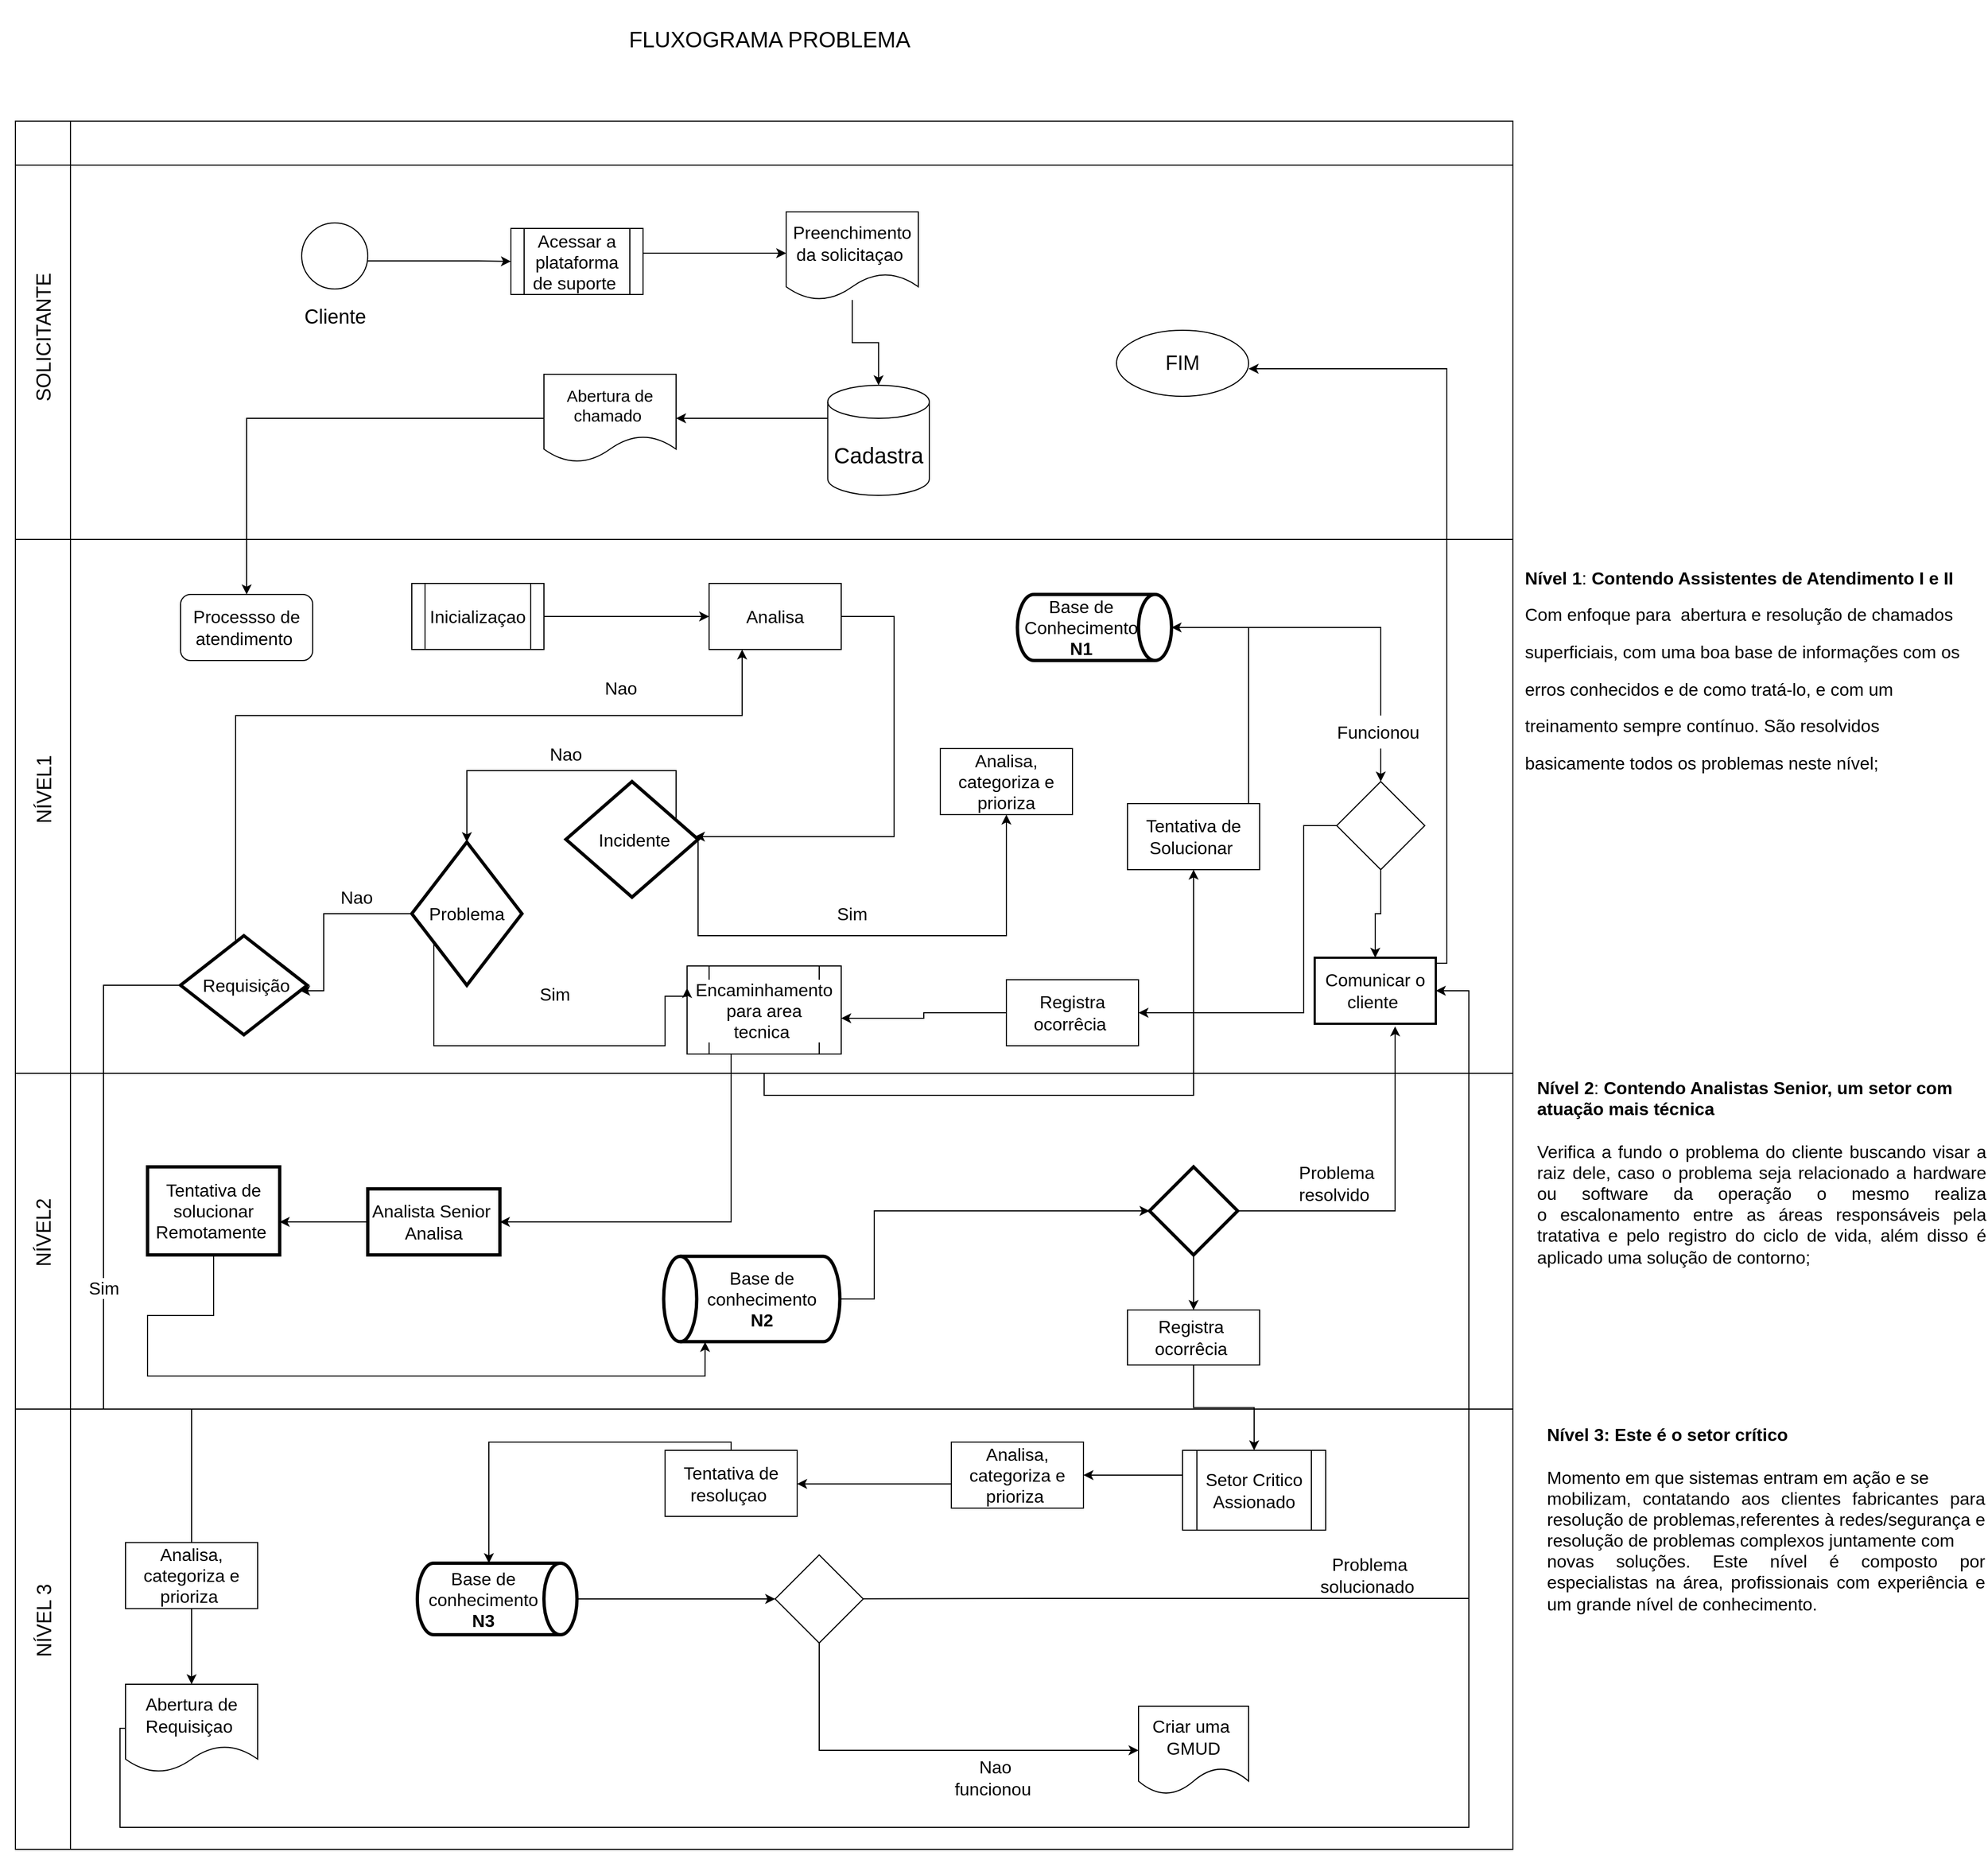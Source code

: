 <mxfile version="20.5.3" type="device"><diagram id="IO46P29-B5L0QZQszHgT" name="Page-1"><mxGraphModel dx="2433" dy="596" grid="1" gridSize="10" guides="1" tooltips="1" connect="1" arrows="1" fold="1" page="1" pageScale="1" pageWidth="850" pageHeight="1100" math="0" shadow="0"><root><mxCell id="0"/><mxCell id="1" parent="0"/><mxCell id="610StxfShc4R6V3M3l-T-166" value="" style="shape=internalStorage;whiteSpace=wrap;html=1;backgroundOutline=1;labelBackgroundColor=none;strokeColor=#000000;strokeWidth=1;fontSize=16;fontColor=#000000;dx=50;dy=0;" parent="1" vertex="1"><mxGeometry x="-190" y="1320" width="1360" height="400" as="geometry"/></mxCell><mxCell id="610StxfShc4R6V3M3l-T-135" value="" style="shape=internalStorage;whiteSpace=wrap;html=1;backgroundOutline=1;labelBackgroundColor=none;strokeColor=#000000;strokeWidth=1;fontSize=16;fontColor=#000000;dx=50;dy=5;" parent="1" vertex="1"><mxGeometry x="-190" y="1005" width="1360" height="315" as="geometry"/></mxCell><mxCell id="610StxfShc4R6V3M3l-T-103" value="" style="shape=internalStorage;whiteSpace=wrap;html=1;backgroundOutline=1;labelBackgroundColor=none;strokeColor=#000000;strokeWidth=1;fontSize=16;fontColor=#000000;dx=50;dy=10;" parent="1" vertex="1"><mxGeometry x="-190" y="500" width="1360" height="515" as="geometry"/></mxCell><mxCell id="610StxfShc4R6V3M3l-T-14" value="" style="shape=internalStorage;whiteSpace=wrap;html=1;backgroundOutline=1;fontSize=16;dx=50;dy=40;" parent="1" vertex="1"><mxGeometry x="-190" y="150" width="1360" height="380" as="geometry"/></mxCell><mxCell id="auf8ve7cIlDrlHribep4-75" style="edgeStyle=orthogonalEdgeStyle;rounded=0;orthogonalLoop=1;jettySize=auto;html=1;fontSize=20;" parent="1" source="auf8ve7cIlDrlHribep4-1" edge="1"><mxGeometry relative="1" as="geometry"><Array as="points"><mxPoint x="230" y="277"/><mxPoint x="230" y="277"/></Array><mxPoint x="260" y="277.5" as="targetPoint"/></mxGeometry></mxCell><mxCell id="auf8ve7cIlDrlHribep4-1" value="" style="ellipse;whiteSpace=wrap;html=1;aspect=fixed;fillColor=none;fontColor=#ffffff;strokeColor=#000000;" parent="1" vertex="1"><mxGeometry x="70" y="242.5" width="60" height="60" as="geometry"/></mxCell><mxCell id="auf8ve7cIlDrlHribep4-13" style="edgeStyle=orthogonalEdgeStyle;rounded=0;orthogonalLoop=1;jettySize=auto;html=1;fontSize=20;" parent="1" edge="1"><mxGeometry relative="1" as="geometry"><mxPoint x="510" y="270" as="targetPoint"/><mxPoint x="380" y="270" as="sourcePoint"/></mxGeometry></mxCell><mxCell id="auf8ve7cIlDrlHribep4-31" value="&lt;br&gt;" style="text;html=1;strokeColor=none;fillColor=none;align=center;verticalAlign=middle;whiteSpace=wrap;rounded=0;fontSize=20;" parent="1" vertex="1"><mxGeometry x="570" y="400" width="60" height="30" as="geometry"/></mxCell><mxCell id="auf8ve7cIlDrlHribep4-32" value="FLUXOGRAMA PROBLEMA" style="text;html=1;strokeColor=none;fillColor=none;align=center;verticalAlign=middle;whiteSpace=wrap;rounded=0;fontSize=20;" parent="1" vertex="1"><mxGeometry x="310" y="40" width="370" height="70" as="geometry"/></mxCell><mxCell id="610StxfShc4R6V3M3l-T-8" style="edgeStyle=orthogonalEdgeStyle;rounded=0;orthogonalLoop=1;jettySize=auto;html=1;" parent="1" source="auf8ve7cIlDrlHribep4-39" target="610StxfShc4R6V3M3l-T-9" edge="1"><mxGeometry relative="1" as="geometry"><mxPoint x="350" y="420" as="targetPoint"/><Array as="points"><mxPoint x="530" y="420"/><mxPoint x="530" y="420"/></Array></mxGeometry></mxCell><mxCell id="auf8ve7cIlDrlHribep4-39" value="Cadastra" style="shape=cylinder3;whiteSpace=wrap;html=1;boundedLbl=1;backgroundOutline=1;size=15;fontSize=20;" parent="1" vertex="1"><mxGeometry x="547.76" y="390" width="92.24" height="100" as="geometry"/></mxCell><mxCell id="auf8ve7cIlDrlHribep4-78" value="&lt;font style=&quot;font-size: 18px;&quot;&gt;SOLICITANTE&lt;/font&gt;" style="text;html=1;strokeColor=none;fillColor=none;align=center;verticalAlign=middle;whiteSpace=wrap;rounded=0;fontSize=22;rotation=-90;" parent="1" vertex="1"><mxGeometry x="-270" y="307.5" width="210" height="77.5" as="geometry"/></mxCell><mxCell id="auf8ve7cIlDrlHribep4-80" value="&lt;font style=&quot;font-size: 18px;&quot;&gt;NÍVEL1&lt;/font&gt;" style="text;html=1;strokeColor=none;fillColor=none;align=center;verticalAlign=middle;whiteSpace=wrap;rounded=0;fontSize=20;rotation=-90;" parent="1" vertex="1"><mxGeometry x="-387.5" y="737.5" width="445" height="40" as="geometry"/></mxCell><mxCell id="610StxfShc4R6V3M3l-T-1" value="&lt;font style=&quot;font-size: 18px;&quot;&gt;Cliente&lt;/font&gt;" style="text;html=1;strokeColor=none;fillColor=none;align=center;verticalAlign=middle;whiteSpace=wrap;rounded=0;" parent="1" vertex="1"><mxGeometry x="57.5" y="307.5" width="85" height="40" as="geometry"/></mxCell><mxCell id="610StxfShc4R6V3M3l-T-2" value="&lt;font style=&quot;font-size: 16px;&quot;&gt;Acessar a plataforma de suporte&amp;nbsp;&lt;/font&gt;" style="shape=process;whiteSpace=wrap;html=1;backgroundOutline=1;" parent="1" vertex="1"><mxGeometry x="260" y="247.5" width="120" height="60" as="geometry"/></mxCell><mxCell id="610StxfShc4R6V3M3l-T-20" style="edgeStyle=orthogonalEdgeStyle;rounded=0;orthogonalLoop=1;jettySize=auto;html=1;fontSize=16;" parent="1" source="610StxfShc4R6V3M3l-T-3" target="auf8ve7cIlDrlHribep4-39" edge="1"><mxGeometry relative="1" as="geometry"/></mxCell><mxCell id="610StxfShc4R6V3M3l-T-3" value="&lt;font style=&quot;font-size: 16px;&quot;&gt;Preenchimento da solicitaçao&amp;nbsp;&lt;/font&gt;" style="shape=document;whiteSpace=wrap;html=1;boundedLbl=1;" parent="1" vertex="1"><mxGeometry x="510" y="232.5" width="120" height="80" as="geometry"/></mxCell><mxCell id="610StxfShc4R6V3M3l-T-10" style="edgeStyle=orthogonalEdgeStyle;rounded=0;orthogonalLoop=1;jettySize=auto;html=1;" parent="1" source="610StxfShc4R6V3M3l-T-9" target="610StxfShc4R6V3M3l-T-11" edge="1"><mxGeometry relative="1" as="geometry"><mxPoint x="160" y="480" as="targetPoint"/></mxGeometry></mxCell><mxCell id="610StxfShc4R6V3M3l-T-9" value="&lt;font style=&quot;font-size: 15px;&quot;&gt;Abertura de chamado&amp;nbsp;&lt;/font&gt;" style="shape=document;whiteSpace=wrap;html=1;boundedLbl=1;" parent="1" vertex="1"><mxGeometry x="290" y="380" width="120" height="80" as="geometry"/></mxCell><mxCell id="610StxfShc4R6V3M3l-T-11" value="&lt;font style=&quot;font-size: 16px;&quot;&gt;Processso de atendimento&amp;nbsp;&lt;/font&gt;" style="rounded=1;whiteSpace=wrap;html=1;" parent="1" vertex="1"><mxGeometry x="-40" y="580" width="120" height="60" as="geometry"/></mxCell><mxCell id="610StxfShc4R6V3M3l-T-59" style="edgeStyle=orthogonalEdgeStyle;rounded=0;orthogonalLoop=1;jettySize=auto;html=1;fontSize=16;fontColor=#000000;" parent="1" source="610StxfShc4R6V3M3l-T-21" edge="1"><mxGeometry relative="1" as="geometry"><mxPoint x="440" y="600" as="targetPoint"/></mxGeometry></mxCell><mxCell id="610StxfShc4R6V3M3l-T-21" value="Inicializaçao" style="shape=process;whiteSpace=wrap;html=1;backgroundOutline=1;fontSize=16;" parent="1" vertex="1"><mxGeometry x="170" y="570" width="120" height="60" as="geometry"/></mxCell><mxCell id="610StxfShc4R6V3M3l-T-29" style="edgeStyle=orthogonalEdgeStyle;rounded=0;orthogonalLoop=1;jettySize=auto;html=1;fontSize=16;" parent="1" source="610StxfShc4R6V3M3l-T-23" target="610StxfShc4R6V3M3l-T-25" edge="1"><mxGeometry relative="1" as="geometry"><mxPoint x="608" y="740" as="targetPoint"/><Array as="points"><mxPoint x="608" y="600"/><mxPoint x="608" y="800"/></Array></mxGeometry></mxCell><mxCell id="610StxfShc4R6V3M3l-T-23" value="Analisa" style="rounded=0;whiteSpace=wrap;html=1;fontSize=16;" parent="1" vertex="1"><mxGeometry x="440" y="570" width="120" height="60" as="geometry"/></mxCell><mxCell id="610StxfShc4R6V3M3l-T-61" style="edgeStyle=orthogonalEdgeStyle;rounded=0;orthogonalLoop=1;jettySize=auto;html=1;fontSize=16;fontColor=#000000;" parent="1" source="610StxfShc4R6V3M3l-T-25" target="610StxfShc4R6V3M3l-T-37" edge="1"><mxGeometry relative="1" as="geometry"><mxPoint x="460" y="940" as="targetPoint"/><Array as="points"><mxPoint x="430" y="890"/><mxPoint x="710" y="890"/></Array></mxGeometry></mxCell><mxCell id="610StxfShc4R6V3M3l-T-93" style="edgeStyle=orthogonalEdgeStyle;rounded=0;orthogonalLoop=1;jettySize=auto;html=1;fontSize=16;fontColor=#000000;" parent="1" source="610StxfShc4R6V3M3l-T-25" target="610StxfShc4R6V3M3l-T-90" edge="1"><mxGeometry relative="1" as="geometry"><mxPoint x="240" y="770" as="targetPoint"/><Array as="points"><mxPoint x="410" y="740"/><mxPoint x="220" y="740"/></Array></mxGeometry></mxCell><mxCell id="610StxfShc4R6V3M3l-T-25" value="&amp;nbsp;Incidente" style="rhombus;whiteSpace=wrap;html=1;fontSize=16;strokeWidth=3;" parent="1" vertex="1"><mxGeometry x="310" y="750" width="120" height="105" as="geometry"/></mxCell><mxCell id="610StxfShc4R6V3M3l-T-31" style="edgeStyle=orthogonalEdgeStyle;rounded=0;orthogonalLoop=1;jettySize=auto;html=1;fontSize=16;entryX=0.25;entryY=1;entryDx=0;entryDy=0;startArrow=none;" parent="1" source="610StxfShc4R6V3M3l-T-27" target="610StxfShc4R6V3M3l-T-23" edge="1"><mxGeometry relative="1" as="geometry"><mxPoint x="580" y="660" as="targetPoint"/><mxPoint x="60" y="890" as="sourcePoint"/><Array as="points"><mxPoint x="10" y="690"/><mxPoint x="470" y="690"/></Array></mxGeometry></mxCell><mxCell id="610StxfShc4R6V3M3l-T-33" value="Nao" style="text;html=1;strokeColor=none;fillColor=none;align=center;verticalAlign=middle;whiteSpace=wrap;rounded=0;strokeWidth=3;fontSize=16;" parent="1" vertex="1"><mxGeometry x="330" y="650" width="60" height="30" as="geometry"/></mxCell><mxCell id="610StxfShc4R6V3M3l-T-35" value="Sim" style="text;html=1;strokeColor=none;fillColor=none;align=center;verticalAlign=middle;whiteSpace=wrap;rounded=0;strokeWidth=3;fontSize=16;" parent="1" vertex="1"><mxGeometry x="540" y="855" width="60" height="30" as="geometry"/></mxCell><mxCell id="610StxfShc4R6V3M3l-T-45" style="edgeStyle=orthogonalEdgeStyle;rounded=0;orthogonalLoop=1;jettySize=auto;html=1;fontSize=16;startArrow=none;" parent="1" source="610StxfShc4R6V3M3l-T-103" target="610StxfShc4R6V3M3l-T-39" edge="1"><mxGeometry relative="1" as="geometry"/></mxCell><mxCell id="610StxfShc4R6V3M3l-T-37" value="Analisa, categoriza e prioriza" style="rounded=0;whiteSpace=wrap;html=1;strokeColor=#000000;strokeWidth=1;fontSize=16;" parent="1" vertex="1"><mxGeometry x="650" y="720" width="120" height="60" as="geometry"/></mxCell><mxCell id="610StxfShc4R6V3M3l-T-46" style="edgeStyle=orthogonalEdgeStyle;rounded=0;orthogonalLoop=1;jettySize=auto;html=1;fontSize=16;" parent="1" source="610StxfShc4R6V3M3l-T-39" target="610StxfShc4R6V3M3l-T-41" edge="1"><mxGeometry relative="1" as="geometry"><Array as="points"><mxPoint x="930" y="650"/><mxPoint x="930" y="650"/></Array></mxGeometry></mxCell><mxCell id="610StxfShc4R6V3M3l-T-39" value="Tentativa de Solucionar&amp;nbsp;" style="rounded=0;whiteSpace=wrap;html=1;strokeColor=#000000;strokeWidth=1;fontSize=16;" parent="1" vertex="1"><mxGeometry x="820" y="770" width="120" height="60" as="geometry"/></mxCell><mxCell id="610StxfShc4R6V3M3l-T-48" style="edgeStyle=orthogonalEdgeStyle;rounded=0;orthogonalLoop=1;jettySize=auto;html=1;fontSize=16;startArrow=none;" parent="1" source="610StxfShc4R6V3M3l-T-53" target="610StxfShc4R6V3M3l-T-49" edge="1"><mxGeometry relative="1" as="geometry"><mxPoint x="1010" y="830" as="targetPoint"/></mxGeometry></mxCell><mxCell id="610StxfShc4R6V3M3l-T-41" value="Base de Conhecimento &lt;b&gt;N1&lt;/b&gt;" style="shape=cylinder3;whiteSpace=wrap;html=1;boundedLbl=1;backgroundOutline=1;size=15;strokeColor=#000000;strokeWidth=3;fontSize=16;direction=south;" parent="1" vertex="1"><mxGeometry x="720" y="580" width="140" height="60" as="geometry"/></mxCell><mxCell id="610StxfShc4R6V3M3l-T-44" style="edgeStyle=orthogonalEdgeStyle;rounded=0;orthogonalLoop=1;jettySize=auto;html=1;exitX=1;exitY=0.5;exitDx=0;exitDy=0;exitPerimeter=0;fontSize=16;" parent="1" source="610StxfShc4R6V3M3l-T-41" target="610StxfShc4R6V3M3l-T-41" edge="1"><mxGeometry relative="1" as="geometry"/></mxCell><mxCell id="610StxfShc4R6V3M3l-T-69" style="edgeStyle=orthogonalEdgeStyle;rounded=0;orthogonalLoop=1;jettySize=auto;html=1;fontSize=16;fontColor=#000000;" parent="1" source="610StxfShc4R6V3M3l-T-49" target="610StxfShc4R6V3M3l-T-68" edge="1"><mxGeometry relative="1" as="geometry"/></mxCell><mxCell id="610StxfShc4R6V3M3l-T-71" style="edgeStyle=orthogonalEdgeStyle;rounded=0;orthogonalLoop=1;jettySize=auto;html=1;fontSize=16;fontColor=#000000;" parent="1" source="610StxfShc4R6V3M3l-T-49" edge="1"><mxGeometry relative="1" as="geometry"><mxPoint x="830" y="960" as="targetPoint"/><Array as="points"><mxPoint x="980" y="790"/><mxPoint x="980" y="960"/></Array></mxGeometry></mxCell><mxCell id="610StxfShc4R6V3M3l-T-49" value="" style="rhombus;whiteSpace=wrap;html=1;strokeColor=#000000;strokeWidth=1;fontSize=16;" parent="1" vertex="1"><mxGeometry x="1010" y="750" width="80" height="80" as="geometry"/></mxCell><mxCell id="610StxfShc4R6V3M3l-T-53" value="Funcionou&amp;nbsp;" style="text;html=1;strokeColor=none;fillColor=none;align=center;verticalAlign=middle;whiteSpace=wrap;rounded=0;labelBackgroundColor=#FFFFFF;strokeWidth=1;fontSize=16;fontColor=#000000;" parent="1" vertex="1"><mxGeometry x="1020" y="690" width="60" height="30" as="geometry"/></mxCell><mxCell id="610StxfShc4R6V3M3l-T-54" value="" style="edgeStyle=orthogonalEdgeStyle;rounded=0;orthogonalLoop=1;jettySize=auto;html=1;fontSize=16;endArrow=none;" parent="1" source="610StxfShc4R6V3M3l-T-41" target="610StxfShc4R6V3M3l-T-53" edge="1"><mxGeometry relative="1" as="geometry"><mxPoint x="1050" y="750" as="targetPoint"/><mxPoint x="1000" y="580" as="sourcePoint"/></mxGeometry></mxCell><mxCell id="610StxfShc4R6V3M3l-T-60" style="edgeStyle=orthogonalEdgeStyle;rounded=0;orthogonalLoop=1;jettySize=auto;html=1;exitX=0.5;exitY=1;exitDx=0;exitDy=0;fontSize=16;fontColor=#000000;" parent="1" source="610StxfShc4R6V3M3l-T-39" target="610StxfShc4R6V3M3l-T-39" edge="1"><mxGeometry relative="1" as="geometry"/></mxCell><mxCell id="610StxfShc4R6V3M3l-T-70" style="edgeStyle=orthogonalEdgeStyle;rounded=0;orthogonalLoop=1;jettySize=auto;html=1;fontSize=16;fontColor=#000000;entryX=1;entryY=0.75;entryDx=0;entryDy=0;" parent="1" source="610StxfShc4R6V3M3l-T-68" edge="1"><mxGeometry relative="1" as="geometry"><mxPoint x="930" y="375" as="targetPoint"/><Array as="points"><mxPoint x="1110" y="915"/><mxPoint x="1110" y="375"/></Array></mxGeometry></mxCell><mxCell id="610StxfShc4R6V3M3l-T-68" value="Comunicar o cliente&amp;nbsp;" style="rounded=0;whiteSpace=wrap;html=1;labelBackgroundColor=#FFFFFF;strokeColor=#000000;strokeWidth=2;fontSize=16;fontColor=#000000;" parent="1" vertex="1"><mxGeometry x="990" y="910" width="110" height="60" as="geometry"/></mxCell><mxCell id="610StxfShc4R6V3M3l-T-76" style="edgeStyle=orthogonalEdgeStyle;rounded=0;orthogonalLoop=1;jettySize=auto;html=1;fontSize=16;fontColor=#000000;" parent="1" source="610StxfShc4R6V3M3l-T-75" target="610StxfShc4R6V3M3l-T-77" edge="1"><mxGeometry relative="1" as="geometry"><mxPoint x="490" y="960" as="targetPoint"/><Array as="points"><mxPoint x="635" y="960"/><mxPoint x="635" y="965"/></Array></mxGeometry></mxCell><mxCell id="610StxfShc4R6V3M3l-T-75" value="Registra ocorrêcia&amp;nbsp;" style="rounded=0;whiteSpace=wrap;html=1;labelBackgroundColor=#FFFFFF;strokeColor=#000000;strokeWidth=1;fontSize=16;fontColor=#000000;" parent="1" vertex="1"><mxGeometry x="710" y="930" width="120" height="60" as="geometry"/></mxCell><mxCell id="610StxfShc4R6V3M3l-T-85" style="edgeStyle=orthogonalEdgeStyle;rounded=0;orthogonalLoop=1;jettySize=auto;html=1;fontSize=16;fontColor=#000000;" parent="1" source="610StxfShc4R6V3M3l-T-77" target="610StxfShc4R6V3M3l-T-86" edge="1"><mxGeometry relative="1" as="geometry"><mxPoint x="190" y="1140" as="targetPoint"/><Array as="points"><mxPoint x="460" y="1150"/></Array></mxGeometry></mxCell><mxCell id="610StxfShc4R6V3M3l-T-77" value="Encaminhamento para area tecnica&amp;nbsp;" style="shape=process;whiteSpace=wrap;html=1;backgroundOutline=1;labelBackgroundColor=#FFFFFF;strokeColor=#000000;strokeWidth=1;fontSize=16;fontColor=#000000;size=0.143;" parent="1" vertex="1"><mxGeometry x="420" y="917.5" width="140" height="80" as="geometry"/></mxCell><mxCell id="610StxfShc4R6V3M3l-T-107" style="edgeStyle=orthogonalEdgeStyle;rounded=0;orthogonalLoop=1;jettySize=auto;html=1;fontSize=16;fontColor=#000000;" parent="1" source="610StxfShc4R6V3M3l-T-84" target="610StxfShc4R6V3M3l-T-108" edge="1"><mxGeometry relative="1" as="geometry"><mxPoint x="640" y="1130" as="targetPoint"/><Array as="points"><mxPoint x="590" y="1220"/><mxPoint x="590" y="1140"/></Array></mxGeometry></mxCell><mxCell id="610StxfShc4R6V3M3l-T-84" value="" style="shape=cylinder3;whiteSpace=wrap;html=1;boundedLbl=1;backgroundOutline=1;size=15;labelBackgroundColor=none;strokeColor=#000000;strokeWidth=3;fontSize=16;fontColor=#000000;rotation=-90;" parent="1" vertex="1"><mxGeometry x="440" y="1140" width="77.5" height="160" as="geometry"/></mxCell><mxCell id="610StxfShc4R6V3M3l-T-89" style="edgeStyle=orthogonalEdgeStyle;rounded=0;orthogonalLoop=1;jettySize=auto;html=1;fontSize=16;fontColor=#000000;" parent="1" source="610StxfShc4R6V3M3l-T-86" edge="1"><mxGeometry relative="1" as="geometry"><mxPoint x="50" y="1150" as="targetPoint"/></mxGeometry></mxCell><mxCell id="610StxfShc4R6V3M3l-T-86" value="Analista Senior&amp;nbsp;&lt;br&gt;Analisa" style="rounded=0;whiteSpace=wrap;html=1;labelBackgroundColor=none;strokeColor=#000000;strokeWidth=3;fontSize=16;fontColor=#000000;" parent="1" vertex="1"><mxGeometry x="130" y="1120" width="120" height="60" as="geometry"/></mxCell><mxCell id="610StxfShc4R6V3M3l-T-87" value="Base de conhecimento &lt;b&gt;N2&lt;/b&gt;" style="text;html=1;strokeColor=none;fillColor=none;align=center;verticalAlign=middle;whiteSpace=wrap;rounded=0;labelBackgroundColor=none;strokeWidth=1;fontSize=16;fontColor=#000000;" parent="1" vertex="1"><mxGeometry x="457.5" y="1125" width="60" height="190" as="geometry"/></mxCell><mxCell id="610StxfShc4R6V3M3l-T-96" style="edgeStyle=orthogonalEdgeStyle;rounded=0;orthogonalLoop=1;jettySize=auto;html=1;exitX=0;exitY=0.5;exitDx=0;exitDy=0;fontSize=16;fontColor=#000000;" parent="1" source="610StxfShc4R6V3M3l-T-90" target="610StxfShc4R6V3M3l-T-27" edge="1"><mxGeometry relative="1" as="geometry"><Array as="points"><mxPoint x="90" y="870"/><mxPoint x="90" y="940"/></Array></mxGeometry></mxCell><mxCell id="610StxfShc4R6V3M3l-T-99" style="edgeStyle=orthogonalEdgeStyle;rounded=0;orthogonalLoop=1;jettySize=auto;html=1;fontSize=16;fontColor=#000000;entryX=0;entryY=0.25;entryDx=0;entryDy=0;" parent="1" source="610StxfShc4R6V3M3l-T-90" target="610StxfShc4R6V3M3l-T-77" edge="1"><mxGeometry relative="1" as="geometry"><mxPoint x="380" y="960" as="targetPoint"/><Array as="points"><mxPoint x="190" y="990"/><mxPoint x="400" y="990"/><mxPoint x="400" y="945"/></Array></mxGeometry></mxCell><mxCell id="610StxfShc4R6V3M3l-T-90" value="Problema" style="rhombus;whiteSpace=wrap;html=1;labelBackgroundColor=none;strokeColor=#000000;strokeWidth=3;fontSize=16;fontColor=#000000;" parent="1" vertex="1"><mxGeometry x="170" y="805" width="100" height="130" as="geometry"/></mxCell><mxCell id="610StxfShc4R6V3M3l-T-94" value="Nao" style="text;html=1;strokeColor=none;fillColor=none;align=center;verticalAlign=middle;whiteSpace=wrap;rounded=0;labelBackgroundColor=none;strokeWidth=3;fontSize=16;fontColor=#000000;" parent="1" vertex="1"><mxGeometry x="280" y="710" width="60" height="30" as="geometry"/></mxCell><mxCell id="610StxfShc4R6V3M3l-T-126" value="Sim" style="edgeStyle=orthogonalEdgeStyle;rounded=0;orthogonalLoop=1;jettySize=auto;html=1;fontSize=16;fontColor=#000000;entryX=0.429;entryY=0.017;entryDx=0;entryDy=0;entryPerimeter=0;" parent="1" source="610StxfShc4R6V3M3l-T-27" target="610StxfShc4R6V3M3l-T-120" edge="1"><mxGeometry relative="1" as="geometry"><mxPoint x="-90" y="1320" as="targetPoint"/><Array as="points"><mxPoint x="-110" y="935"/><mxPoint x="-110" y="1320"/><mxPoint x="-30" y="1320"/><mxPoint x="-30" y="1454"/></Array></mxGeometry></mxCell><mxCell id="610StxfShc4R6V3M3l-T-27" value="&amp;nbsp;Requisição" style="rhombus;whiteSpace=wrap;html=1;fontSize=16;strokeWidth=3;" parent="1" vertex="1"><mxGeometry x="-40" y="890" width="115" height="90" as="geometry"/></mxCell><mxCell id="610StxfShc4R6V3M3l-T-97" value="Nao" style="text;html=1;strokeColor=none;fillColor=none;align=center;verticalAlign=middle;whiteSpace=wrap;rounded=0;labelBackgroundColor=none;strokeWidth=3;fontSize=16;fontColor=#000000;" parent="1" vertex="1"><mxGeometry x="90" y="840" width="60" height="30" as="geometry"/></mxCell><mxCell id="610StxfShc4R6V3M3l-T-100" value="Sim" style="text;html=1;strokeColor=none;fillColor=none;align=center;verticalAlign=middle;whiteSpace=wrap;rounded=0;labelBackgroundColor=none;strokeWidth=3;fontSize=16;fontColor=#000000;" parent="1" vertex="1"><mxGeometry x="270" y="925" width="60" height="35" as="geometry"/></mxCell><mxCell id="610StxfShc4R6V3M3l-T-106" style="edgeStyle=orthogonalEdgeStyle;rounded=0;orthogonalLoop=1;jettySize=auto;html=1;fontSize=16;fontColor=#000000;entryX=-0.003;entryY=0.235;entryDx=0;entryDy=0;entryPerimeter=0;" parent="1" source="610StxfShc4R6V3M3l-T-102" target="610StxfShc4R6V3M3l-T-84" edge="1"><mxGeometry relative="1" as="geometry"><mxPoint x="-10" y="1290" as="targetPoint"/><Array as="points"><mxPoint x="-10" y="1235"/><mxPoint x="-70" y="1235"/><mxPoint x="-70" y="1290"/><mxPoint x="436" y="1290"/></Array></mxGeometry></mxCell><mxCell id="610StxfShc4R6V3M3l-T-102" value="Tentativa de solucionar Remotamente&amp;nbsp;" style="rounded=0;whiteSpace=wrap;html=1;labelBackgroundColor=none;strokeColor=#000000;strokeWidth=3;fontSize=16;fontColor=#000000;" parent="1" vertex="1"><mxGeometry x="-70" y="1100" width="120" height="80" as="geometry"/></mxCell><mxCell id="610StxfShc4R6V3M3l-T-110" style="edgeStyle=orthogonalEdgeStyle;rounded=0;orthogonalLoop=1;jettySize=auto;html=1;entryX=0.664;entryY=1.039;entryDx=0;entryDy=0;entryPerimeter=0;fontSize=16;fontColor=#000000;" parent="1" source="610StxfShc4R6V3M3l-T-108" target="610StxfShc4R6V3M3l-T-68" edge="1"><mxGeometry relative="1" as="geometry"><Array as="points"><mxPoint x="1063" y="1140"/></Array></mxGeometry></mxCell><mxCell id="610StxfShc4R6V3M3l-T-117" style="edgeStyle=orthogonalEdgeStyle;rounded=0;orthogonalLoop=1;jettySize=auto;html=1;fontSize=16;fontColor=#000000;" parent="1" source="610StxfShc4R6V3M3l-T-108" target="610StxfShc4R6V3M3l-T-118" edge="1"><mxGeometry relative="1" as="geometry"><mxPoint x="880" y="1250" as="targetPoint"/></mxGeometry></mxCell><mxCell id="610StxfShc4R6V3M3l-T-108" value="" style="rhombus;whiteSpace=wrap;html=1;labelBackgroundColor=none;strokeColor=#000000;strokeWidth=3;fontSize=16;fontColor=#000000;" parent="1" vertex="1"><mxGeometry x="840" y="1100" width="80" height="80" as="geometry"/></mxCell><mxCell id="610StxfShc4R6V3M3l-T-115" value="Problema resolvido&amp;nbsp;" style="text;html=1;strokeColor=none;fillColor=none;align=center;verticalAlign=middle;whiteSpace=wrap;rounded=0;labelBackgroundColor=none;strokeWidth=3;fontSize=16;fontColor=#000000;" parent="1" vertex="1"><mxGeometry x="980" y="1100" width="60" height="30" as="geometry"/></mxCell><mxCell id="610StxfShc4R6V3M3l-T-155" style="edgeStyle=orthogonalEdgeStyle;rounded=0;orthogonalLoop=1;jettySize=auto;html=1;fontSize=16;fontColor=#000000;" parent="1" source="610StxfShc4R6V3M3l-T-118" target="610StxfShc4R6V3M3l-T-153" edge="1"><mxGeometry relative="1" as="geometry"/></mxCell><mxCell id="610StxfShc4R6V3M3l-T-118" value="Registra&amp;nbsp;&lt;br&gt;&lt;span style=&quot;background-color: rgb(255, 255, 255);&quot;&gt;ocorrêcia&amp;nbsp;&lt;/span&gt;" style="rounded=0;whiteSpace=wrap;html=1;labelBackgroundColor=none;strokeColor=#000000;strokeWidth=1;fontSize=16;fontColor=#000000;" parent="1" vertex="1"><mxGeometry x="820" y="1230" width="120" height="50" as="geometry"/></mxCell><mxCell id="610StxfShc4R6V3M3l-T-130" style="edgeStyle=orthogonalEdgeStyle;rounded=0;orthogonalLoop=1;jettySize=auto;html=1;fontSize=16;fontColor=#000000;" parent="1" source="610StxfShc4R6V3M3l-T-120" target="610StxfShc4R6V3M3l-T-122" edge="1"><mxGeometry relative="1" as="geometry"/></mxCell><mxCell id="610StxfShc4R6V3M3l-T-120" value="Analisa, categoriza e prioriza&amp;nbsp;" style="rounded=0;whiteSpace=wrap;html=1;labelBackgroundColor=none;strokeColor=#000000;strokeWidth=1;fontSize=16;fontColor=#000000;" parent="1" vertex="1"><mxGeometry x="-90" y="1441.25" width="120" height="60" as="geometry"/></mxCell><mxCell id="610StxfShc4R6V3M3l-T-143" style="edgeStyle=orthogonalEdgeStyle;rounded=0;orthogonalLoop=1;jettySize=auto;html=1;fontSize=28;fontColor=#000000;" parent="1" source="610StxfShc4R6V3M3l-T-122" target="610StxfShc4R6V3M3l-T-68" edge="1"><mxGeometry relative="1" as="geometry"><mxPoint x="1120" y="1590" as="targetPoint"/><Array as="points"><mxPoint x="-95" y="1700"/><mxPoint x="1130" y="1700"/><mxPoint x="1130" y="940"/></Array></mxGeometry></mxCell><mxCell id="610StxfShc4R6V3M3l-T-122" value="Abertura de Requisiçao&amp;nbsp;" style="shape=document;whiteSpace=wrap;html=1;boundedLbl=1;labelBackgroundColor=none;strokeColor=#000000;strokeWidth=1;fontSize=16;fontColor=#000000;" parent="1" vertex="1"><mxGeometry x="-90" y="1570" width="120" height="80" as="geometry"/></mxCell><mxCell id="610StxfShc4R6V3M3l-T-158" style="edgeStyle=orthogonalEdgeStyle;rounded=0;orthogonalLoop=1;jettySize=auto;html=1;fontSize=16;fontColor=#000000;" parent="1" source="610StxfShc4R6V3M3l-T-144" target="610StxfShc4R6V3M3l-T-159" edge="1"><mxGeometry relative="1" as="geometry"><mxPoint x="490" y="1492.5" as="targetPoint"/></mxGeometry></mxCell><mxCell id="610StxfShc4R6V3M3l-T-144" value="" style="shape=cylinder3;whiteSpace=wrap;html=1;boundedLbl=1;backgroundOutline=1;size=15;labelBackgroundColor=none;strokeColor=#000000;strokeWidth=3;fontSize=16;fontColor=#000000;rotation=90;" parent="1" vertex="1"><mxGeometry x="215" y="1420" width="65" height="145" as="geometry"/></mxCell><mxCell id="610StxfShc4R6V3M3l-T-145" value="Base de conhecimento &lt;b&gt;N3&lt;/b&gt;" style="text;html=1;strokeColor=none;fillColor=none;align=center;verticalAlign=middle;whiteSpace=wrap;rounded=0;labelBackgroundColor=none;strokeWidth=1;fontSize=16;fontColor=#000000;" parent="1" vertex="1"><mxGeometry x="180" y="1460" width="110" height="65" as="geometry"/></mxCell><mxCell id="610StxfShc4R6V3M3l-T-149" style="edgeStyle=orthogonalEdgeStyle;rounded=0;orthogonalLoop=1;jettySize=auto;html=1;fontSize=16;fontColor=#000000;" parent="1" source="610StxfShc4R6V3M3l-T-147" edge="1"><mxGeometry relative="1" as="geometry"><mxPoint x="240" y="1460" as="targetPoint"/><Array as="points"><mxPoint x="460" y="1350"/><mxPoint x="240" y="1350"/></Array></mxGeometry></mxCell><mxCell id="610StxfShc4R6V3M3l-T-147" value="Tentativa de resoluçao&amp;nbsp;" style="rounded=0;whiteSpace=wrap;html=1;labelBackgroundColor=none;strokeColor=#000000;strokeWidth=1;fontSize=16;fontColor=#000000;" parent="1" vertex="1"><mxGeometry x="400" y="1357.5" width="120" height="60" as="geometry"/></mxCell><mxCell id="610StxfShc4R6V3M3l-T-152" style="edgeStyle=orthogonalEdgeStyle;rounded=0;orthogonalLoop=1;jettySize=auto;html=1;fontSize=16;fontColor=#000000;" parent="1" source="610StxfShc4R6V3M3l-T-151" target="610StxfShc4R6V3M3l-T-147" edge="1"><mxGeometry relative="1" as="geometry"><Array as="points"><mxPoint x="600" y="1388"/><mxPoint x="600" y="1388"/></Array></mxGeometry></mxCell><mxCell id="610StxfShc4R6V3M3l-T-151" value="Analisa, categoriza e prioriza&amp;nbsp;" style="rounded=0;whiteSpace=wrap;html=1;labelBackgroundColor=none;strokeColor=#000000;strokeWidth=1;fontSize=16;fontColor=#000000;" parent="1" vertex="1"><mxGeometry x="660" y="1350" width="120" height="60" as="geometry"/></mxCell><mxCell id="610StxfShc4R6V3M3l-T-156" style="edgeStyle=orthogonalEdgeStyle;rounded=0;orthogonalLoop=1;jettySize=auto;html=1;fontSize=16;fontColor=#000000;" parent="1" source="610StxfShc4R6V3M3l-T-153" target="610StxfShc4R6V3M3l-T-151" edge="1"><mxGeometry relative="1" as="geometry"><Array as="points"><mxPoint x="840" y="1380"/><mxPoint x="840" y="1380"/></Array></mxGeometry></mxCell><mxCell id="610StxfShc4R6V3M3l-T-153" value="Setor Critico&lt;br&gt;Assionado" style="shape=process;whiteSpace=wrap;html=1;backgroundOutline=1;labelBackgroundColor=none;strokeColor=#000000;strokeWidth=1;fontSize=16;fontColor=#000000;" parent="1" vertex="1"><mxGeometry x="870" y="1357.5" width="130" height="72.5" as="geometry"/></mxCell><mxCell id="610StxfShc4R6V3M3l-T-163" style="edgeStyle=orthogonalEdgeStyle;rounded=0;orthogonalLoop=1;jettySize=auto;html=1;exitX=0.5;exitY=1;exitDx=0;exitDy=0;fontSize=16;fontColor=#000000;" parent="1" source="610StxfShc4R6V3M3l-T-159" target="610StxfShc4R6V3M3l-T-164" edge="1"><mxGeometry relative="1" as="geometry"><mxPoint x="870" y="1630" as="targetPoint"/><Array as="points"><mxPoint x="540" y="1630"/></Array></mxGeometry></mxCell><mxCell id="610StxfShc4R6V3M3l-T-159" value="" style="rhombus;whiteSpace=wrap;html=1;labelBackgroundColor=none;strokeColor=#000000;strokeWidth=1;fontSize=16;fontColor=#000000;" parent="1" vertex="1"><mxGeometry x="500" y="1452.5" width="80" height="80" as="geometry"/></mxCell><mxCell id="610StxfShc4R6V3M3l-T-161" value="" style="endArrow=none;html=1;rounded=0;fontSize=16;fontColor=#000000;" parent="1" edge="1"><mxGeometry width="50" height="50" relative="1" as="geometry"><mxPoint x="580" y="1492.38" as="sourcePoint"/><mxPoint x="1130" y="1492" as="targetPoint"/><Array as="points"><mxPoint x="750" y="1492"/><mxPoint x="910" y="1492"/></Array></mxGeometry></mxCell><mxCell id="610StxfShc4R6V3M3l-T-162" value="Problema solucionado&amp;nbsp;" style="text;html=1;strokeColor=none;fillColor=none;align=center;verticalAlign=middle;whiteSpace=wrap;rounded=0;labelBackgroundColor=none;strokeWidth=1;fontSize=16;fontColor=#000000;" parent="1" vertex="1"><mxGeometry x="980" y="1460" width="120" height="22.5" as="geometry"/></mxCell><mxCell id="610StxfShc4R6V3M3l-T-164" value="Criar uma&amp;nbsp;&lt;br&gt;GMUD" style="shape=document;whiteSpace=wrap;html=1;boundedLbl=1;labelBackgroundColor=none;strokeColor=#000000;strokeWidth=1;fontSize=16;fontColor=#000000;" parent="1" vertex="1"><mxGeometry x="830" y="1590" width="100" height="80" as="geometry"/></mxCell><mxCell id="610StxfShc4R6V3M3l-T-165" value="Nao funcionou&amp;nbsp;" style="text;html=1;strokeColor=none;fillColor=none;align=center;verticalAlign=middle;whiteSpace=wrap;rounded=0;labelBackgroundColor=none;strokeWidth=1;fontSize=16;fontColor=#000000;" parent="1" vertex="1"><mxGeometry x="650" y="1640" width="100" height="30" as="geometry"/></mxCell><mxCell id="6ORg-3D4IMOz_OCzDlKW-2" value="&lt;div style=&quot;text-align: justify;&quot;&gt;&lt;b style=&quot;font-size: 16px; background-color: initial;&quot;&gt;Nível 1&lt;/b&gt;&lt;span style=&quot;font-size: 16px; background-color: initial;&quot;&gt;: &lt;b&gt;Contendo Assistentes de Atendimento I e II&lt;/b&gt;&amp;nbsp;&lt;/span&gt;&lt;/div&gt;&lt;div style=&quot;text-align: left;&quot;&gt;&lt;span style=&quot;font-size: 16px; background-color: initial;&quot;&gt;Com enfoque para&amp;nbsp; abertura e&amp;nbsp;&lt;/span&gt;&lt;span style=&quot;background-color: initial; font-size: 16px;&quot;&gt;resolução de chamados superficiais, com uma boa base de informações com os erros&amp;nbsp;&lt;/span&gt;&lt;span style=&quot;background-color: initial; font-size: 16px;&quot;&gt;conhecidos e de como tratá-lo, e com um treinamento sempre contínuo. São&amp;nbsp;&lt;/span&gt;&lt;span style=&quot;background-color: initial; font-size: 16px;&quot;&gt;resolvidos basicamente todos os problemas neste nível;&lt;/span&gt;&lt;/div&gt;" style="text;html=1;strokeColor=none;fillColor=none;align=center;verticalAlign=middle;whiteSpace=wrap;rounded=0;fontSize=28;" parent="1" vertex="1"><mxGeometry x="1180" y="485" width="400" height="320" as="geometry"/></mxCell><mxCell id="6ORg-3D4IMOz_OCzDlKW-7" value="&lt;div style=&quot;&quot;&gt;&lt;b style=&quot;background-color: initial;&quot;&gt;Nível 2&lt;/b&gt;&lt;span style=&quot;background-color: initial;&quot;&gt;: &lt;b&gt;Contendo Analistas Senior, um setor com atuação mais técnica&lt;/b&gt;&lt;/span&gt;&lt;/div&gt;&lt;div style=&quot;&quot;&gt;&lt;br&gt;&lt;/div&gt;&lt;div style=&quot;text-align: justify;&quot;&gt;&lt;span style=&quot;background-color: initial;&quot;&gt;Verifica a fundo o problema do cliente buscando visar a raiz dele, caso o problema&amp;nbsp;&lt;/span&gt;&lt;span style=&quot;background-color: initial;&quot;&gt;seja relacionado a hardware ou software da operação o mesmo realiza o&amp;nbsp;&lt;/span&gt;&lt;span style=&quot;background-color: initial;&quot;&gt;escalonamento entre as áreas responsáveis pela tratativa e pelo registro do ciclo de vida, além disso é aplicado uma solução de contorno;&lt;/span&gt;&lt;/div&gt;" style="text;html=1;strokeColor=none;fillColor=none;align=left;verticalAlign=middle;whiteSpace=wrap;rounded=0;fontSize=16;" parent="1" vertex="1"><mxGeometry x="1190" y="930" width="410" height="350" as="geometry"/></mxCell><mxCell id="6ORg-3D4IMOz_OCzDlKW-8" value="&lt;div style=&quot;text-align: justify;&quot;&gt;&lt;b style=&quot;background-color: initial;&quot;&gt;Nível 3: Este é o setor crítico&lt;/b&gt;&lt;/div&gt;&lt;div style=&quot;text-align: justify;&quot;&gt;&lt;br&gt;&lt;/div&gt;&lt;div style=&quot;text-align: justify;&quot;&gt;&lt;span style=&quot;background-color: initial;&quot;&gt;Momento em que sistemas entram em ação e se&lt;/span&gt;&lt;/div&gt;&lt;div style=&quot;text-align: justify;&quot;&gt;&lt;span style=&quot;background-color: initial;&quot;&gt;mobilizam, contatando aos clientes fabricantes para resolução de problemas,&lt;/span&gt;&lt;span style=&quot;background-color: initial;&quot;&gt;referentes à redes/segurança e resolução de problemas complexos juntamente com&lt;/span&gt;&lt;/div&gt;&lt;div style=&quot;text-align: justify;&quot;&gt;&lt;span style=&quot;background-color: initial;&quot;&gt;novas soluções. Este nível é composto por especialistas na área, profissionais com&amp;nbsp;&lt;/span&gt;&lt;span style=&quot;background-color: initial;&quot;&gt;experiência e um grande nível de conhecimento.&lt;/span&gt;&lt;/div&gt;" style="text;html=1;strokeColor=none;fillColor=none;align=center;verticalAlign=middle;whiteSpace=wrap;rounded=0;fontSize=16;" parent="1" vertex="1"><mxGeometry x="1200" y="1275" width="400" height="290" as="geometry"/></mxCell><mxCell id="GQfwUMR8mnWh9GnGni0--3" value="FIM" style="ellipse;whiteSpace=wrap;html=1;strokeColor=#000000;fontSize=18;" parent="1" vertex="1"><mxGeometry x="810" y="340" width="120" height="60" as="geometry"/></mxCell><mxCell id="piZxC_ue61HRlTOBWcdw-1" value="&lt;font style=&quot;font-size: 18px;&quot;&gt;NÍVEL2&lt;/font&gt;" style="text;html=1;strokeColor=none;fillColor=none;align=center;verticalAlign=middle;whiteSpace=wrap;rounded=0;fontSize=20;rotation=-90;" vertex="1" parent="1"><mxGeometry x="-387.5" y="1140" width="445" height="40" as="geometry"/></mxCell><mxCell id="piZxC_ue61HRlTOBWcdw-2" value="&lt;font style=&quot;font-size: 18px;&quot;&gt;NÍVEL 3&lt;/font&gt;" style="text;html=1;strokeColor=none;fillColor=none;align=center;verticalAlign=middle;whiteSpace=wrap;rounded=0;fontSize=20;rotation=-90;" vertex="1" parent="1"><mxGeometry x="-387.5" y="1492.5" width="445" height="40" as="geometry"/></mxCell></root></mxGraphModel></diagram></mxfile>